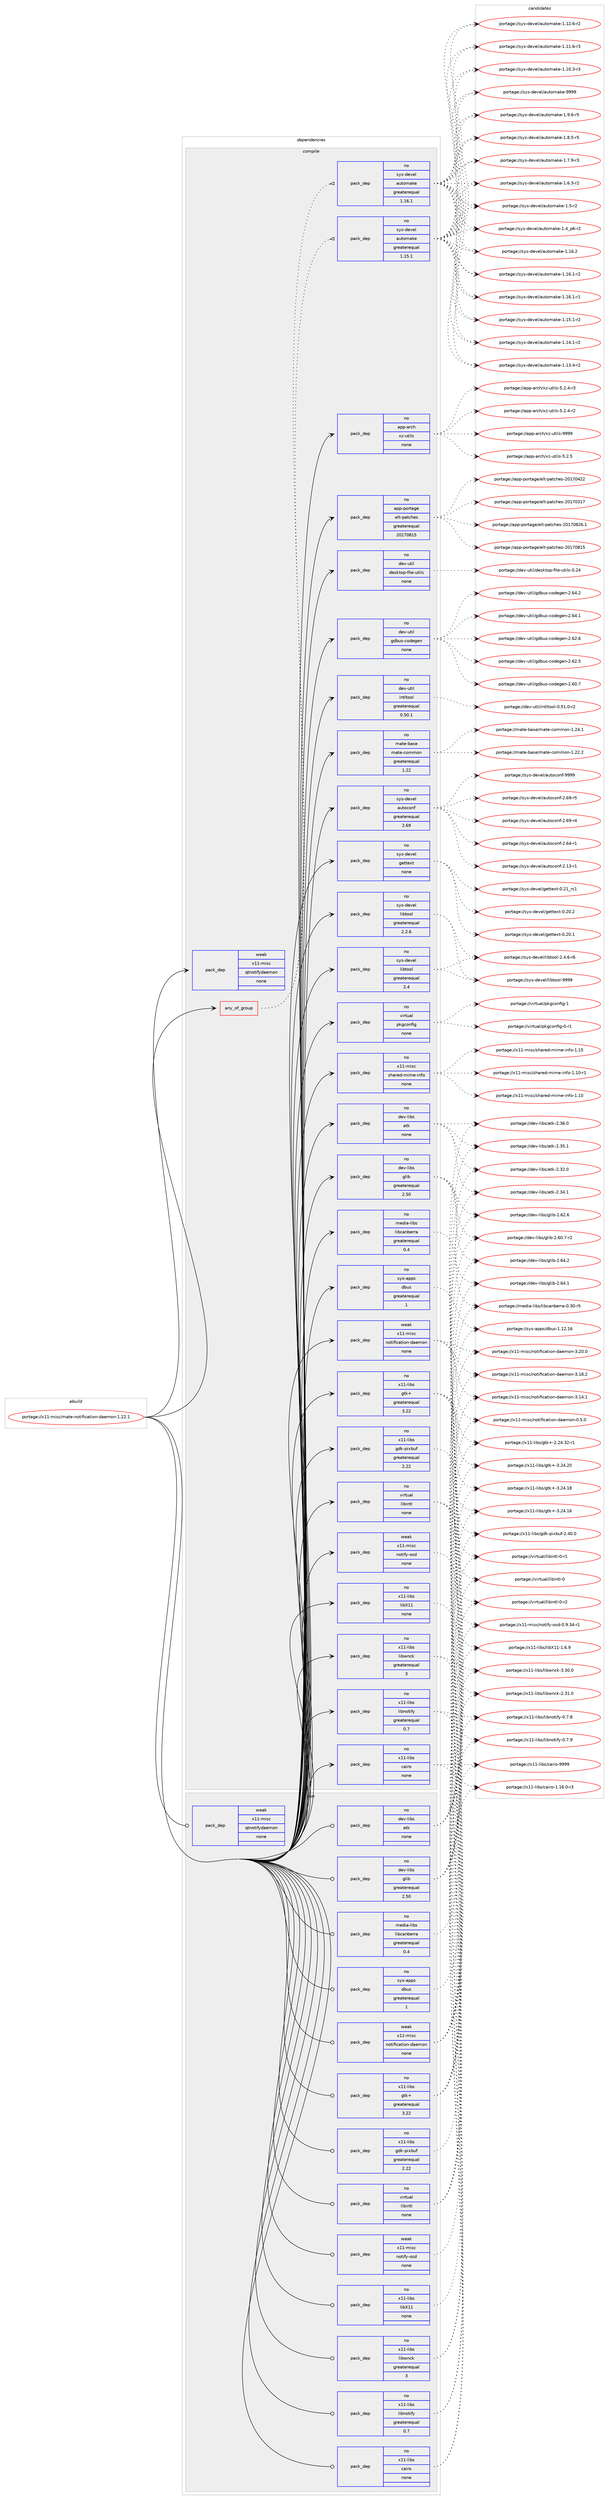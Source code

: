 digraph prolog {

# *************
# Graph options
# *************

newrank=true;
concentrate=true;
compound=true;
graph [rankdir=LR,fontname=Helvetica,fontsize=10,ranksep=1.5];#, ranksep=2.5, nodesep=0.2];
edge  [arrowhead=vee];
node  [fontname=Helvetica,fontsize=10];

# **********
# The ebuild
# **********

subgraph cluster_leftcol {
color=gray;
rank=same;
label=<<i>ebuild</i>>;
id [label="portage://x11-misc/mate-notification-daemon-1.22.1", color=red, width=4, href="../x11-misc/mate-notification-daemon-1.22.1.svg"];
}

# ****************
# The dependencies
# ****************

subgraph cluster_midcol {
color=gray;
label=<<i>dependencies</i>>;
subgraph cluster_compile {
fillcolor="#eeeeee";
style=filled;
label=<<i>compile</i>>;
subgraph any19 {
dependency2136 [label=<<TABLE BORDER="0" CELLBORDER="1" CELLSPACING="0" CELLPADDING="4"><TR><TD CELLPADDING="10">any_of_group</TD></TR></TABLE>>, shape=none, color=red];subgraph pack1878 {
dependency2137 [label=<<TABLE BORDER="0" CELLBORDER="1" CELLSPACING="0" CELLPADDING="4" WIDTH="220"><TR><TD ROWSPAN="6" CELLPADDING="30">pack_dep</TD></TR><TR><TD WIDTH="110">no</TD></TR><TR><TD>sys-devel</TD></TR><TR><TD>automake</TD></TR><TR><TD>greaterequal</TD></TR><TR><TD>1.16.1</TD></TR></TABLE>>, shape=none, color=blue];
}
dependency2136:e -> dependency2137:w [weight=20,style="dotted",arrowhead="oinv"];
subgraph pack1879 {
dependency2138 [label=<<TABLE BORDER="0" CELLBORDER="1" CELLSPACING="0" CELLPADDING="4" WIDTH="220"><TR><TD ROWSPAN="6" CELLPADDING="30">pack_dep</TD></TR><TR><TD WIDTH="110">no</TD></TR><TR><TD>sys-devel</TD></TR><TR><TD>automake</TD></TR><TR><TD>greaterequal</TD></TR><TR><TD>1.15.1</TD></TR></TABLE>>, shape=none, color=blue];
}
dependency2136:e -> dependency2138:w [weight=20,style="dotted",arrowhead="oinv"];
}
id:e -> dependency2136:w [weight=20,style="solid",arrowhead="vee"];
subgraph pack1880 {
dependency2139 [label=<<TABLE BORDER="0" CELLBORDER="1" CELLSPACING="0" CELLPADDING="4" WIDTH="220"><TR><TD ROWSPAN="6" CELLPADDING="30">pack_dep</TD></TR><TR><TD WIDTH="110">no</TD></TR><TR><TD>app-arch</TD></TR><TR><TD>xz-utils</TD></TR><TR><TD>none</TD></TR><TR><TD></TD></TR></TABLE>>, shape=none, color=blue];
}
id:e -> dependency2139:w [weight=20,style="solid",arrowhead="vee"];
subgraph pack1881 {
dependency2140 [label=<<TABLE BORDER="0" CELLBORDER="1" CELLSPACING="0" CELLPADDING="4" WIDTH="220"><TR><TD ROWSPAN="6" CELLPADDING="30">pack_dep</TD></TR><TR><TD WIDTH="110">no</TD></TR><TR><TD>app-portage</TD></TR><TR><TD>elt-patches</TD></TR><TR><TD>greaterequal</TD></TR><TR><TD>20170815</TD></TR></TABLE>>, shape=none, color=blue];
}
id:e -> dependency2140:w [weight=20,style="solid",arrowhead="vee"];
subgraph pack1882 {
dependency2141 [label=<<TABLE BORDER="0" CELLBORDER="1" CELLSPACING="0" CELLPADDING="4" WIDTH="220"><TR><TD ROWSPAN="6" CELLPADDING="30">pack_dep</TD></TR><TR><TD WIDTH="110">no</TD></TR><TR><TD>dev-libs</TD></TR><TR><TD>atk</TD></TR><TR><TD>none</TD></TR><TR><TD></TD></TR></TABLE>>, shape=none, color=blue];
}
id:e -> dependency2141:w [weight=20,style="solid",arrowhead="vee"];
subgraph pack1883 {
dependency2142 [label=<<TABLE BORDER="0" CELLBORDER="1" CELLSPACING="0" CELLPADDING="4" WIDTH="220"><TR><TD ROWSPAN="6" CELLPADDING="30">pack_dep</TD></TR><TR><TD WIDTH="110">no</TD></TR><TR><TD>dev-libs</TD></TR><TR><TD>glib</TD></TR><TR><TD>greaterequal</TD></TR><TR><TD>2.50</TD></TR></TABLE>>, shape=none, color=blue];
}
id:e -> dependency2142:w [weight=20,style="solid",arrowhead="vee"];
subgraph pack1884 {
dependency2143 [label=<<TABLE BORDER="0" CELLBORDER="1" CELLSPACING="0" CELLPADDING="4" WIDTH="220"><TR><TD ROWSPAN="6" CELLPADDING="30">pack_dep</TD></TR><TR><TD WIDTH="110">no</TD></TR><TR><TD>dev-util</TD></TR><TR><TD>desktop-file-utils</TD></TR><TR><TD>none</TD></TR><TR><TD></TD></TR></TABLE>>, shape=none, color=blue];
}
id:e -> dependency2143:w [weight=20,style="solid",arrowhead="vee"];
subgraph pack1885 {
dependency2144 [label=<<TABLE BORDER="0" CELLBORDER="1" CELLSPACING="0" CELLPADDING="4" WIDTH="220"><TR><TD ROWSPAN="6" CELLPADDING="30">pack_dep</TD></TR><TR><TD WIDTH="110">no</TD></TR><TR><TD>dev-util</TD></TR><TR><TD>gdbus-codegen</TD></TR><TR><TD>none</TD></TR><TR><TD></TD></TR></TABLE>>, shape=none, color=blue];
}
id:e -> dependency2144:w [weight=20,style="solid",arrowhead="vee"];
subgraph pack1886 {
dependency2145 [label=<<TABLE BORDER="0" CELLBORDER="1" CELLSPACING="0" CELLPADDING="4" WIDTH="220"><TR><TD ROWSPAN="6" CELLPADDING="30">pack_dep</TD></TR><TR><TD WIDTH="110">no</TD></TR><TR><TD>dev-util</TD></TR><TR><TD>intltool</TD></TR><TR><TD>greaterequal</TD></TR><TR><TD>0.50.1</TD></TR></TABLE>>, shape=none, color=blue];
}
id:e -> dependency2145:w [weight=20,style="solid",arrowhead="vee"];
subgraph pack1887 {
dependency2146 [label=<<TABLE BORDER="0" CELLBORDER="1" CELLSPACING="0" CELLPADDING="4" WIDTH="220"><TR><TD ROWSPAN="6" CELLPADDING="30">pack_dep</TD></TR><TR><TD WIDTH="110">no</TD></TR><TR><TD>mate-base</TD></TR><TR><TD>mate-common</TD></TR><TR><TD>greaterequal</TD></TR><TR><TD>1.22</TD></TR></TABLE>>, shape=none, color=blue];
}
id:e -> dependency2146:w [weight=20,style="solid",arrowhead="vee"];
subgraph pack1888 {
dependency2147 [label=<<TABLE BORDER="0" CELLBORDER="1" CELLSPACING="0" CELLPADDING="4" WIDTH="220"><TR><TD ROWSPAN="6" CELLPADDING="30">pack_dep</TD></TR><TR><TD WIDTH="110">no</TD></TR><TR><TD>media-libs</TD></TR><TR><TD>libcanberra</TD></TR><TR><TD>greaterequal</TD></TR><TR><TD>0.4</TD></TR></TABLE>>, shape=none, color=blue];
}
id:e -> dependency2147:w [weight=20,style="solid",arrowhead="vee"];
subgraph pack1889 {
dependency2148 [label=<<TABLE BORDER="0" CELLBORDER="1" CELLSPACING="0" CELLPADDING="4" WIDTH="220"><TR><TD ROWSPAN="6" CELLPADDING="30">pack_dep</TD></TR><TR><TD WIDTH="110">no</TD></TR><TR><TD>sys-apps</TD></TR><TR><TD>dbus</TD></TR><TR><TD>greaterequal</TD></TR><TR><TD>1</TD></TR></TABLE>>, shape=none, color=blue];
}
id:e -> dependency2148:w [weight=20,style="solid",arrowhead="vee"];
subgraph pack1890 {
dependency2149 [label=<<TABLE BORDER="0" CELLBORDER="1" CELLSPACING="0" CELLPADDING="4" WIDTH="220"><TR><TD ROWSPAN="6" CELLPADDING="30">pack_dep</TD></TR><TR><TD WIDTH="110">no</TD></TR><TR><TD>sys-devel</TD></TR><TR><TD>autoconf</TD></TR><TR><TD>greaterequal</TD></TR><TR><TD>2.69</TD></TR></TABLE>>, shape=none, color=blue];
}
id:e -> dependency2149:w [weight=20,style="solid",arrowhead="vee"];
subgraph pack1891 {
dependency2150 [label=<<TABLE BORDER="0" CELLBORDER="1" CELLSPACING="0" CELLPADDING="4" WIDTH="220"><TR><TD ROWSPAN="6" CELLPADDING="30">pack_dep</TD></TR><TR><TD WIDTH="110">no</TD></TR><TR><TD>sys-devel</TD></TR><TR><TD>gettext</TD></TR><TR><TD>none</TD></TR><TR><TD></TD></TR></TABLE>>, shape=none, color=blue];
}
id:e -> dependency2150:w [weight=20,style="solid",arrowhead="vee"];
subgraph pack1892 {
dependency2151 [label=<<TABLE BORDER="0" CELLBORDER="1" CELLSPACING="0" CELLPADDING="4" WIDTH="220"><TR><TD ROWSPAN="6" CELLPADDING="30">pack_dep</TD></TR><TR><TD WIDTH="110">no</TD></TR><TR><TD>sys-devel</TD></TR><TR><TD>libtool</TD></TR><TR><TD>greaterequal</TD></TR><TR><TD>2.2.6</TD></TR></TABLE>>, shape=none, color=blue];
}
id:e -> dependency2151:w [weight=20,style="solid",arrowhead="vee"];
subgraph pack1893 {
dependency2152 [label=<<TABLE BORDER="0" CELLBORDER="1" CELLSPACING="0" CELLPADDING="4" WIDTH="220"><TR><TD ROWSPAN="6" CELLPADDING="30">pack_dep</TD></TR><TR><TD WIDTH="110">no</TD></TR><TR><TD>sys-devel</TD></TR><TR><TD>libtool</TD></TR><TR><TD>greaterequal</TD></TR><TR><TD>2.4</TD></TR></TABLE>>, shape=none, color=blue];
}
id:e -> dependency2152:w [weight=20,style="solid",arrowhead="vee"];
subgraph pack1894 {
dependency2153 [label=<<TABLE BORDER="0" CELLBORDER="1" CELLSPACING="0" CELLPADDING="4" WIDTH="220"><TR><TD ROWSPAN="6" CELLPADDING="30">pack_dep</TD></TR><TR><TD WIDTH="110">no</TD></TR><TR><TD>virtual</TD></TR><TR><TD>libintl</TD></TR><TR><TD>none</TD></TR><TR><TD></TD></TR></TABLE>>, shape=none, color=blue];
}
id:e -> dependency2153:w [weight=20,style="solid",arrowhead="vee"];
subgraph pack1895 {
dependency2154 [label=<<TABLE BORDER="0" CELLBORDER="1" CELLSPACING="0" CELLPADDING="4" WIDTH="220"><TR><TD ROWSPAN="6" CELLPADDING="30">pack_dep</TD></TR><TR><TD WIDTH="110">no</TD></TR><TR><TD>virtual</TD></TR><TR><TD>pkgconfig</TD></TR><TR><TD>none</TD></TR><TR><TD></TD></TR></TABLE>>, shape=none, color=blue];
}
id:e -> dependency2154:w [weight=20,style="solid",arrowhead="vee"];
subgraph pack1896 {
dependency2155 [label=<<TABLE BORDER="0" CELLBORDER="1" CELLSPACING="0" CELLPADDING="4" WIDTH="220"><TR><TD ROWSPAN="6" CELLPADDING="30">pack_dep</TD></TR><TR><TD WIDTH="110">no</TD></TR><TR><TD>x11-libs</TD></TR><TR><TD>cairo</TD></TR><TR><TD>none</TD></TR><TR><TD></TD></TR></TABLE>>, shape=none, color=blue];
}
id:e -> dependency2155:w [weight=20,style="solid",arrowhead="vee"];
subgraph pack1897 {
dependency2156 [label=<<TABLE BORDER="0" CELLBORDER="1" CELLSPACING="0" CELLPADDING="4" WIDTH="220"><TR><TD ROWSPAN="6" CELLPADDING="30">pack_dep</TD></TR><TR><TD WIDTH="110">no</TD></TR><TR><TD>x11-libs</TD></TR><TR><TD>gdk-pixbuf</TD></TR><TR><TD>greaterequal</TD></TR><TR><TD>2.22</TD></TR></TABLE>>, shape=none, color=blue];
}
id:e -> dependency2156:w [weight=20,style="solid",arrowhead="vee"];
subgraph pack1898 {
dependency2157 [label=<<TABLE BORDER="0" CELLBORDER="1" CELLSPACING="0" CELLPADDING="4" WIDTH="220"><TR><TD ROWSPAN="6" CELLPADDING="30">pack_dep</TD></TR><TR><TD WIDTH="110">no</TD></TR><TR><TD>x11-libs</TD></TR><TR><TD>gtk+</TD></TR><TR><TD>greaterequal</TD></TR><TR><TD>3.22</TD></TR></TABLE>>, shape=none, color=blue];
}
id:e -> dependency2157:w [weight=20,style="solid",arrowhead="vee"];
subgraph pack1899 {
dependency2158 [label=<<TABLE BORDER="0" CELLBORDER="1" CELLSPACING="0" CELLPADDING="4" WIDTH="220"><TR><TD ROWSPAN="6" CELLPADDING="30">pack_dep</TD></TR><TR><TD WIDTH="110">no</TD></TR><TR><TD>x11-libs</TD></TR><TR><TD>libX11</TD></TR><TR><TD>none</TD></TR><TR><TD></TD></TR></TABLE>>, shape=none, color=blue];
}
id:e -> dependency2158:w [weight=20,style="solid",arrowhead="vee"];
subgraph pack1900 {
dependency2159 [label=<<TABLE BORDER="0" CELLBORDER="1" CELLSPACING="0" CELLPADDING="4" WIDTH="220"><TR><TD ROWSPAN="6" CELLPADDING="30">pack_dep</TD></TR><TR><TD WIDTH="110">no</TD></TR><TR><TD>x11-libs</TD></TR><TR><TD>libnotify</TD></TR><TR><TD>greaterequal</TD></TR><TR><TD>0.7</TD></TR></TABLE>>, shape=none, color=blue];
}
id:e -> dependency2159:w [weight=20,style="solid",arrowhead="vee"];
subgraph pack1901 {
dependency2160 [label=<<TABLE BORDER="0" CELLBORDER="1" CELLSPACING="0" CELLPADDING="4" WIDTH="220"><TR><TD ROWSPAN="6" CELLPADDING="30">pack_dep</TD></TR><TR><TD WIDTH="110">no</TD></TR><TR><TD>x11-libs</TD></TR><TR><TD>libwnck</TD></TR><TR><TD>greaterequal</TD></TR><TR><TD>3</TD></TR></TABLE>>, shape=none, color=blue];
}
id:e -> dependency2160:w [weight=20,style="solid",arrowhead="vee"];
subgraph pack1902 {
dependency2161 [label=<<TABLE BORDER="0" CELLBORDER="1" CELLSPACING="0" CELLPADDING="4" WIDTH="220"><TR><TD ROWSPAN="6" CELLPADDING="30">pack_dep</TD></TR><TR><TD WIDTH="110">no</TD></TR><TR><TD>x11-misc</TD></TR><TR><TD>shared-mime-info</TD></TR><TR><TD>none</TD></TR><TR><TD></TD></TR></TABLE>>, shape=none, color=blue];
}
id:e -> dependency2161:w [weight=20,style="solid",arrowhead="vee"];
subgraph pack1903 {
dependency2162 [label=<<TABLE BORDER="0" CELLBORDER="1" CELLSPACING="0" CELLPADDING="4" WIDTH="220"><TR><TD ROWSPAN="6" CELLPADDING="30">pack_dep</TD></TR><TR><TD WIDTH="110">weak</TD></TR><TR><TD>x11-misc</TD></TR><TR><TD>notification-daemon</TD></TR><TR><TD>none</TD></TR><TR><TD></TD></TR></TABLE>>, shape=none, color=blue];
}
id:e -> dependency2162:w [weight=20,style="solid",arrowhead="vee"];
subgraph pack1904 {
dependency2163 [label=<<TABLE BORDER="0" CELLBORDER="1" CELLSPACING="0" CELLPADDING="4" WIDTH="220"><TR><TD ROWSPAN="6" CELLPADDING="30">pack_dep</TD></TR><TR><TD WIDTH="110">weak</TD></TR><TR><TD>x11-misc</TD></TR><TR><TD>notify-osd</TD></TR><TR><TD>none</TD></TR><TR><TD></TD></TR></TABLE>>, shape=none, color=blue];
}
id:e -> dependency2163:w [weight=20,style="solid",arrowhead="vee"];
subgraph pack1905 {
dependency2164 [label=<<TABLE BORDER="0" CELLBORDER="1" CELLSPACING="0" CELLPADDING="4" WIDTH="220"><TR><TD ROWSPAN="6" CELLPADDING="30">pack_dep</TD></TR><TR><TD WIDTH="110">weak</TD></TR><TR><TD>x11-misc</TD></TR><TR><TD>qtnotifydaemon</TD></TR><TR><TD>none</TD></TR><TR><TD></TD></TR></TABLE>>, shape=none, color=blue];
}
id:e -> dependency2164:w [weight=20,style="solid",arrowhead="vee"];
}
subgraph cluster_compileandrun {
fillcolor="#eeeeee";
style=filled;
label=<<i>compile and run</i>>;
}
subgraph cluster_run {
fillcolor="#eeeeee";
style=filled;
label=<<i>run</i>>;
subgraph pack1906 {
dependency2165 [label=<<TABLE BORDER="0" CELLBORDER="1" CELLSPACING="0" CELLPADDING="4" WIDTH="220"><TR><TD ROWSPAN="6" CELLPADDING="30">pack_dep</TD></TR><TR><TD WIDTH="110">no</TD></TR><TR><TD>dev-libs</TD></TR><TR><TD>atk</TD></TR><TR><TD>none</TD></TR><TR><TD></TD></TR></TABLE>>, shape=none, color=blue];
}
id:e -> dependency2165:w [weight=20,style="solid",arrowhead="odot"];
subgraph pack1907 {
dependency2166 [label=<<TABLE BORDER="0" CELLBORDER="1" CELLSPACING="0" CELLPADDING="4" WIDTH="220"><TR><TD ROWSPAN="6" CELLPADDING="30">pack_dep</TD></TR><TR><TD WIDTH="110">no</TD></TR><TR><TD>dev-libs</TD></TR><TR><TD>glib</TD></TR><TR><TD>greaterequal</TD></TR><TR><TD>2.50</TD></TR></TABLE>>, shape=none, color=blue];
}
id:e -> dependency2166:w [weight=20,style="solid",arrowhead="odot"];
subgraph pack1908 {
dependency2167 [label=<<TABLE BORDER="0" CELLBORDER="1" CELLSPACING="0" CELLPADDING="4" WIDTH="220"><TR><TD ROWSPAN="6" CELLPADDING="30">pack_dep</TD></TR><TR><TD WIDTH="110">no</TD></TR><TR><TD>media-libs</TD></TR><TR><TD>libcanberra</TD></TR><TR><TD>greaterequal</TD></TR><TR><TD>0.4</TD></TR></TABLE>>, shape=none, color=blue];
}
id:e -> dependency2167:w [weight=20,style="solid",arrowhead="odot"];
subgraph pack1909 {
dependency2168 [label=<<TABLE BORDER="0" CELLBORDER="1" CELLSPACING="0" CELLPADDING="4" WIDTH="220"><TR><TD ROWSPAN="6" CELLPADDING="30">pack_dep</TD></TR><TR><TD WIDTH="110">no</TD></TR><TR><TD>sys-apps</TD></TR><TR><TD>dbus</TD></TR><TR><TD>greaterequal</TD></TR><TR><TD>1</TD></TR></TABLE>>, shape=none, color=blue];
}
id:e -> dependency2168:w [weight=20,style="solid",arrowhead="odot"];
subgraph pack1910 {
dependency2169 [label=<<TABLE BORDER="0" CELLBORDER="1" CELLSPACING="0" CELLPADDING="4" WIDTH="220"><TR><TD ROWSPAN="6" CELLPADDING="30">pack_dep</TD></TR><TR><TD WIDTH="110">no</TD></TR><TR><TD>virtual</TD></TR><TR><TD>libintl</TD></TR><TR><TD>none</TD></TR><TR><TD></TD></TR></TABLE>>, shape=none, color=blue];
}
id:e -> dependency2169:w [weight=20,style="solid",arrowhead="odot"];
subgraph pack1911 {
dependency2170 [label=<<TABLE BORDER="0" CELLBORDER="1" CELLSPACING="0" CELLPADDING="4" WIDTH="220"><TR><TD ROWSPAN="6" CELLPADDING="30">pack_dep</TD></TR><TR><TD WIDTH="110">no</TD></TR><TR><TD>x11-libs</TD></TR><TR><TD>cairo</TD></TR><TR><TD>none</TD></TR><TR><TD></TD></TR></TABLE>>, shape=none, color=blue];
}
id:e -> dependency2170:w [weight=20,style="solid",arrowhead="odot"];
subgraph pack1912 {
dependency2171 [label=<<TABLE BORDER="0" CELLBORDER="1" CELLSPACING="0" CELLPADDING="4" WIDTH="220"><TR><TD ROWSPAN="6" CELLPADDING="30">pack_dep</TD></TR><TR><TD WIDTH="110">no</TD></TR><TR><TD>x11-libs</TD></TR><TR><TD>gdk-pixbuf</TD></TR><TR><TD>greaterequal</TD></TR><TR><TD>2.22</TD></TR></TABLE>>, shape=none, color=blue];
}
id:e -> dependency2171:w [weight=20,style="solid",arrowhead="odot"];
subgraph pack1913 {
dependency2172 [label=<<TABLE BORDER="0" CELLBORDER="1" CELLSPACING="0" CELLPADDING="4" WIDTH="220"><TR><TD ROWSPAN="6" CELLPADDING="30">pack_dep</TD></TR><TR><TD WIDTH="110">no</TD></TR><TR><TD>x11-libs</TD></TR><TR><TD>gtk+</TD></TR><TR><TD>greaterequal</TD></TR><TR><TD>3.22</TD></TR></TABLE>>, shape=none, color=blue];
}
id:e -> dependency2172:w [weight=20,style="solid",arrowhead="odot"];
subgraph pack1914 {
dependency2173 [label=<<TABLE BORDER="0" CELLBORDER="1" CELLSPACING="0" CELLPADDING="4" WIDTH="220"><TR><TD ROWSPAN="6" CELLPADDING="30">pack_dep</TD></TR><TR><TD WIDTH="110">no</TD></TR><TR><TD>x11-libs</TD></TR><TR><TD>libX11</TD></TR><TR><TD>none</TD></TR><TR><TD></TD></TR></TABLE>>, shape=none, color=blue];
}
id:e -> dependency2173:w [weight=20,style="solid",arrowhead="odot"];
subgraph pack1915 {
dependency2174 [label=<<TABLE BORDER="0" CELLBORDER="1" CELLSPACING="0" CELLPADDING="4" WIDTH="220"><TR><TD ROWSPAN="6" CELLPADDING="30">pack_dep</TD></TR><TR><TD WIDTH="110">no</TD></TR><TR><TD>x11-libs</TD></TR><TR><TD>libnotify</TD></TR><TR><TD>greaterequal</TD></TR><TR><TD>0.7</TD></TR></TABLE>>, shape=none, color=blue];
}
id:e -> dependency2174:w [weight=20,style="solid",arrowhead="odot"];
subgraph pack1916 {
dependency2175 [label=<<TABLE BORDER="0" CELLBORDER="1" CELLSPACING="0" CELLPADDING="4" WIDTH="220"><TR><TD ROWSPAN="6" CELLPADDING="30">pack_dep</TD></TR><TR><TD WIDTH="110">no</TD></TR><TR><TD>x11-libs</TD></TR><TR><TD>libwnck</TD></TR><TR><TD>greaterequal</TD></TR><TR><TD>3</TD></TR></TABLE>>, shape=none, color=blue];
}
id:e -> dependency2175:w [weight=20,style="solid",arrowhead="odot"];
subgraph pack1917 {
dependency2176 [label=<<TABLE BORDER="0" CELLBORDER="1" CELLSPACING="0" CELLPADDING="4" WIDTH="220"><TR><TD ROWSPAN="6" CELLPADDING="30">pack_dep</TD></TR><TR><TD WIDTH="110">weak</TD></TR><TR><TD>x11-misc</TD></TR><TR><TD>notification-daemon</TD></TR><TR><TD>none</TD></TR><TR><TD></TD></TR></TABLE>>, shape=none, color=blue];
}
id:e -> dependency2176:w [weight=20,style="solid",arrowhead="odot"];
subgraph pack1918 {
dependency2177 [label=<<TABLE BORDER="0" CELLBORDER="1" CELLSPACING="0" CELLPADDING="4" WIDTH="220"><TR><TD ROWSPAN="6" CELLPADDING="30">pack_dep</TD></TR><TR><TD WIDTH="110">weak</TD></TR><TR><TD>x11-misc</TD></TR><TR><TD>notify-osd</TD></TR><TR><TD>none</TD></TR><TR><TD></TD></TR></TABLE>>, shape=none, color=blue];
}
id:e -> dependency2177:w [weight=20,style="solid",arrowhead="odot"];
subgraph pack1919 {
dependency2178 [label=<<TABLE BORDER="0" CELLBORDER="1" CELLSPACING="0" CELLPADDING="4" WIDTH="220"><TR><TD ROWSPAN="6" CELLPADDING="30">pack_dep</TD></TR><TR><TD WIDTH="110">weak</TD></TR><TR><TD>x11-misc</TD></TR><TR><TD>qtnotifydaemon</TD></TR><TR><TD>none</TD></TR><TR><TD></TD></TR></TABLE>>, shape=none, color=blue];
}
id:e -> dependency2178:w [weight=20,style="solid",arrowhead="odot"];
}
}

# **************
# The candidates
# **************

subgraph cluster_choices {
rank=same;
color=gray;
label=<<i>candidates</i>>;

subgraph choice1878 {
color=black;
nodesep=1;
choice115121115451001011181011084797117116111109971071014557575757 [label="portage://sys-devel/automake-9999", color=red, width=4,href="../sys-devel/automake-9999.svg"];
choice115121115451001011181011084797117116111109971071014549465746544511453 [label="portage://sys-devel/automake-1.9.6-r5", color=red, width=4,href="../sys-devel/automake-1.9.6-r5.svg"];
choice115121115451001011181011084797117116111109971071014549465646534511453 [label="portage://sys-devel/automake-1.8.5-r5", color=red, width=4,href="../sys-devel/automake-1.8.5-r5.svg"];
choice115121115451001011181011084797117116111109971071014549465546574511451 [label="portage://sys-devel/automake-1.7.9-r3", color=red, width=4,href="../sys-devel/automake-1.7.9-r3.svg"];
choice115121115451001011181011084797117116111109971071014549465446514511450 [label="portage://sys-devel/automake-1.6.3-r2", color=red, width=4,href="../sys-devel/automake-1.6.3-r2.svg"];
choice11512111545100101118101108479711711611110997107101454946534511450 [label="portage://sys-devel/automake-1.5-r2", color=red, width=4,href="../sys-devel/automake-1.5-r2.svg"];
choice115121115451001011181011084797117116111109971071014549465295112544511450 [label="portage://sys-devel/automake-1.4_p6-r2", color=red, width=4,href="../sys-devel/automake-1.4_p6-r2.svg"];
choice1151211154510010111810110847971171161111099710710145494649544650 [label="portage://sys-devel/automake-1.16.2", color=red, width=4,href="../sys-devel/automake-1.16.2.svg"];
choice11512111545100101118101108479711711611110997107101454946495446494511450 [label="portage://sys-devel/automake-1.16.1-r2", color=red, width=4,href="../sys-devel/automake-1.16.1-r2.svg"];
choice11512111545100101118101108479711711611110997107101454946495446494511449 [label="portage://sys-devel/automake-1.16.1-r1", color=red, width=4,href="../sys-devel/automake-1.16.1-r1.svg"];
choice11512111545100101118101108479711711611110997107101454946495346494511450 [label="portage://sys-devel/automake-1.15.1-r2", color=red, width=4,href="../sys-devel/automake-1.15.1-r2.svg"];
choice11512111545100101118101108479711711611110997107101454946495246494511450 [label="portage://sys-devel/automake-1.14.1-r2", color=red, width=4,href="../sys-devel/automake-1.14.1-r2.svg"];
choice11512111545100101118101108479711711611110997107101454946495146524511450 [label="portage://sys-devel/automake-1.13.4-r2", color=red, width=4,href="../sys-devel/automake-1.13.4-r2.svg"];
choice11512111545100101118101108479711711611110997107101454946495046544511450 [label="portage://sys-devel/automake-1.12.6-r2", color=red, width=4,href="../sys-devel/automake-1.12.6-r2.svg"];
choice11512111545100101118101108479711711611110997107101454946494946544511451 [label="portage://sys-devel/automake-1.11.6-r3", color=red, width=4,href="../sys-devel/automake-1.11.6-r3.svg"];
choice11512111545100101118101108479711711611110997107101454946494846514511451 [label="portage://sys-devel/automake-1.10.3-r3", color=red, width=4,href="../sys-devel/automake-1.10.3-r3.svg"];
dependency2137:e -> choice115121115451001011181011084797117116111109971071014557575757:w [style=dotted,weight="100"];
dependency2137:e -> choice115121115451001011181011084797117116111109971071014549465746544511453:w [style=dotted,weight="100"];
dependency2137:e -> choice115121115451001011181011084797117116111109971071014549465646534511453:w [style=dotted,weight="100"];
dependency2137:e -> choice115121115451001011181011084797117116111109971071014549465546574511451:w [style=dotted,weight="100"];
dependency2137:e -> choice115121115451001011181011084797117116111109971071014549465446514511450:w [style=dotted,weight="100"];
dependency2137:e -> choice11512111545100101118101108479711711611110997107101454946534511450:w [style=dotted,weight="100"];
dependency2137:e -> choice115121115451001011181011084797117116111109971071014549465295112544511450:w [style=dotted,weight="100"];
dependency2137:e -> choice1151211154510010111810110847971171161111099710710145494649544650:w [style=dotted,weight="100"];
dependency2137:e -> choice11512111545100101118101108479711711611110997107101454946495446494511450:w [style=dotted,weight="100"];
dependency2137:e -> choice11512111545100101118101108479711711611110997107101454946495446494511449:w [style=dotted,weight="100"];
dependency2137:e -> choice11512111545100101118101108479711711611110997107101454946495346494511450:w [style=dotted,weight="100"];
dependency2137:e -> choice11512111545100101118101108479711711611110997107101454946495246494511450:w [style=dotted,weight="100"];
dependency2137:e -> choice11512111545100101118101108479711711611110997107101454946495146524511450:w [style=dotted,weight="100"];
dependency2137:e -> choice11512111545100101118101108479711711611110997107101454946495046544511450:w [style=dotted,weight="100"];
dependency2137:e -> choice11512111545100101118101108479711711611110997107101454946494946544511451:w [style=dotted,weight="100"];
dependency2137:e -> choice11512111545100101118101108479711711611110997107101454946494846514511451:w [style=dotted,weight="100"];
}
subgraph choice1879 {
color=black;
nodesep=1;
choice115121115451001011181011084797117116111109971071014557575757 [label="portage://sys-devel/automake-9999", color=red, width=4,href="../sys-devel/automake-9999.svg"];
choice115121115451001011181011084797117116111109971071014549465746544511453 [label="portage://sys-devel/automake-1.9.6-r5", color=red, width=4,href="../sys-devel/automake-1.9.6-r5.svg"];
choice115121115451001011181011084797117116111109971071014549465646534511453 [label="portage://sys-devel/automake-1.8.5-r5", color=red, width=4,href="../sys-devel/automake-1.8.5-r5.svg"];
choice115121115451001011181011084797117116111109971071014549465546574511451 [label="portage://sys-devel/automake-1.7.9-r3", color=red, width=4,href="../sys-devel/automake-1.7.9-r3.svg"];
choice115121115451001011181011084797117116111109971071014549465446514511450 [label="portage://sys-devel/automake-1.6.3-r2", color=red, width=4,href="../sys-devel/automake-1.6.3-r2.svg"];
choice11512111545100101118101108479711711611110997107101454946534511450 [label="portage://sys-devel/automake-1.5-r2", color=red, width=4,href="../sys-devel/automake-1.5-r2.svg"];
choice115121115451001011181011084797117116111109971071014549465295112544511450 [label="portage://sys-devel/automake-1.4_p6-r2", color=red, width=4,href="../sys-devel/automake-1.4_p6-r2.svg"];
choice1151211154510010111810110847971171161111099710710145494649544650 [label="portage://sys-devel/automake-1.16.2", color=red, width=4,href="../sys-devel/automake-1.16.2.svg"];
choice11512111545100101118101108479711711611110997107101454946495446494511450 [label="portage://sys-devel/automake-1.16.1-r2", color=red, width=4,href="../sys-devel/automake-1.16.1-r2.svg"];
choice11512111545100101118101108479711711611110997107101454946495446494511449 [label="portage://sys-devel/automake-1.16.1-r1", color=red, width=4,href="../sys-devel/automake-1.16.1-r1.svg"];
choice11512111545100101118101108479711711611110997107101454946495346494511450 [label="portage://sys-devel/automake-1.15.1-r2", color=red, width=4,href="../sys-devel/automake-1.15.1-r2.svg"];
choice11512111545100101118101108479711711611110997107101454946495246494511450 [label="portage://sys-devel/automake-1.14.1-r2", color=red, width=4,href="../sys-devel/automake-1.14.1-r2.svg"];
choice11512111545100101118101108479711711611110997107101454946495146524511450 [label="portage://sys-devel/automake-1.13.4-r2", color=red, width=4,href="../sys-devel/automake-1.13.4-r2.svg"];
choice11512111545100101118101108479711711611110997107101454946495046544511450 [label="portage://sys-devel/automake-1.12.6-r2", color=red, width=4,href="../sys-devel/automake-1.12.6-r2.svg"];
choice11512111545100101118101108479711711611110997107101454946494946544511451 [label="portage://sys-devel/automake-1.11.6-r3", color=red, width=4,href="../sys-devel/automake-1.11.6-r3.svg"];
choice11512111545100101118101108479711711611110997107101454946494846514511451 [label="portage://sys-devel/automake-1.10.3-r3", color=red, width=4,href="../sys-devel/automake-1.10.3-r3.svg"];
dependency2138:e -> choice115121115451001011181011084797117116111109971071014557575757:w [style=dotted,weight="100"];
dependency2138:e -> choice115121115451001011181011084797117116111109971071014549465746544511453:w [style=dotted,weight="100"];
dependency2138:e -> choice115121115451001011181011084797117116111109971071014549465646534511453:w [style=dotted,weight="100"];
dependency2138:e -> choice115121115451001011181011084797117116111109971071014549465546574511451:w [style=dotted,weight="100"];
dependency2138:e -> choice115121115451001011181011084797117116111109971071014549465446514511450:w [style=dotted,weight="100"];
dependency2138:e -> choice11512111545100101118101108479711711611110997107101454946534511450:w [style=dotted,weight="100"];
dependency2138:e -> choice115121115451001011181011084797117116111109971071014549465295112544511450:w [style=dotted,weight="100"];
dependency2138:e -> choice1151211154510010111810110847971171161111099710710145494649544650:w [style=dotted,weight="100"];
dependency2138:e -> choice11512111545100101118101108479711711611110997107101454946495446494511450:w [style=dotted,weight="100"];
dependency2138:e -> choice11512111545100101118101108479711711611110997107101454946495446494511449:w [style=dotted,weight="100"];
dependency2138:e -> choice11512111545100101118101108479711711611110997107101454946495346494511450:w [style=dotted,weight="100"];
dependency2138:e -> choice11512111545100101118101108479711711611110997107101454946495246494511450:w [style=dotted,weight="100"];
dependency2138:e -> choice11512111545100101118101108479711711611110997107101454946495146524511450:w [style=dotted,weight="100"];
dependency2138:e -> choice11512111545100101118101108479711711611110997107101454946495046544511450:w [style=dotted,weight="100"];
dependency2138:e -> choice11512111545100101118101108479711711611110997107101454946494946544511451:w [style=dotted,weight="100"];
dependency2138:e -> choice11512111545100101118101108479711711611110997107101454946494846514511451:w [style=dotted,weight="100"];
}
subgraph choice1880 {
color=black;
nodesep=1;
choice9711211245971149910447120122451171161051081154557575757 [label="portage://app-arch/xz-utils-9999", color=red, width=4,href="../app-arch/xz-utils-9999.svg"];
choice971121124597114991044712012245117116105108115455346504653 [label="portage://app-arch/xz-utils-5.2.5", color=red, width=4,href="../app-arch/xz-utils-5.2.5.svg"];
choice9711211245971149910447120122451171161051081154553465046524511451 [label="portage://app-arch/xz-utils-5.2.4-r3", color=red, width=4,href="../app-arch/xz-utils-5.2.4-r3.svg"];
choice9711211245971149910447120122451171161051081154553465046524511450 [label="portage://app-arch/xz-utils-5.2.4-r2", color=red, width=4,href="../app-arch/xz-utils-5.2.4-r2.svg"];
dependency2139:e -> choice9711211245971149910447120122451171161051081154557575757:w [style=dotted,weight="100"];
dependency2139:e -> choice971121124597114991044712012245117116105108115455346504653:w [style=dotted,weight="100"];
dependency2139:e -> choice9711211245971149910447120122451171161051081154553465046524511451:w [style=dotted,weight="100"];
dependency2139:e -> choice9711211245971149910447120122451171161051081154553465046524511450:w [style=dotted,weight="100"];
}
subgraph choice1881 {
color=black;
nodesep=1;
choice971121124511211111411697103101471011081164511297116991041011154550484955485650544649 [label="portage://app-portage/elt-patches-20170826.1", color=red, width=4,href="../app-portage/elt-patches-20170826.1.svg"];
choice97112112451121111141169710310147101108116451129711699104101115455048495548564953 [label="portage://app-portage/elt-patches-20170815", color=red, width=4,href="../app-portage/elt-patches-20170815.svg"];
choice97112112451121111141169710310147101108116451129711699104101115455048495548525050 [label="portage://app-portage/elt-patches-20170422", color=red, width=4,href="../app-portage/elt-patches-20170422.svg"];
choice97112112451121111141169710310147101108116451129711699104101115455048495548514955 [label="portage://app-portage/elt-patches-20170317", color=red, width=4,href="../app-portage/elt-patches-20170317.svg"];
dependency2140:e -> choice971121124511211111411697103101471011081164511297116991041011154550484955485650544649:w [style=dotted,weight="100"];
dependency2140:e -> choice97112112451121111141169710310147101108116451129711699104101115455048495548564953:w [style=dotted,weight="100"];
dependency2140:e -> choice97112112451121111141169710310147101108116451129711699104101115455048495548525050:w [style=dotted,weight="100"];
dependency2140:e -> choice97112112451121111141169710310147101108116451129711699104101115455048495548514955:w [style=dotted,weight="100"];
}
subgraph choice1882 {
color=black;
nodesep=1;
choice1001011184510810598115479711610745504651544648 [label="portage://dev-libs/atk-2.36.0", color=red, width=4,href="../dev-libs/atk-2.36.0.svg"];
choice1001011184510810598115479711610745504651534649 [label="portage://dev-libs/atk-2.35.1", color=red, width=4,href="../dev-libs/atk-2.35.1.svg"];
choice1001011184510810598115479711610745504651524649 [label="portage://dev-libs/atk-2.34.1", color=red, width=4,href="../dev-libs/atk-2.34.1.svg"];
choice1001011184510810598115479711610745504651504648 [label="portage://dev-libs/atk-2.32.0", color=red, width=4,href="../dev-libs/atk-2.32.0.svg"];
dependency2141:e -> choice1001011184510810598115479711610745504651544648:w [style=dotted,weight="100"];
dependency2141:e -> choice1001011184510810598115479711610745504651534649:w [style=dotted,weight="100"];
dependency2141:e -> choice1001011184510810598115479711610745504651524649:w [style=dotted,weight="100"];
dependency2141:e -> choice1001011184510810598115479711610745504651504648:w [style=dotted,weight="100"];
}
subgraph choice1883 {
color=black;
nodesep=1;
choice1001011184510810598115471031081059845504654524650 [label="portage://dev-libs/glib-2.64.2", color=red, width=4,href="../dev-libs/glib-2.64.2.svg"];
choice1001011184510810598115471031081059845504654524649 [label="portage://dev-libs/glib-2.64.1", color=red, width=4,href="../dev-libs/glib-2.64.1.svg"];
choice1001011184510810598115471031081059845504654504654 [label="portage://dev-libs/glib-2.62.6", color=red, width=4,href="../dev-libs/glib-2.62.6.svg"];
choice10010111845108105981154710310810598455046544846554511450 [label="portage://dev-libs/glib-2.60.7-r2", color=red, width=4,href="../dev-libs/glib-2.60.7-r2.svg"];
dependency2142:e -> choice1001011184510810598115471031081059845504654524650:w [style=dotted,weight="100"];
dependency2142:e -> choice1001011184510810598115471031081059845504654524649:w [style=dotted,weight="100"];
dependency2142:e -> choice1001011184510810598115471031081059845504654504654:w [style=dotted,weight="100"];
dependency2142:e -> choice10010111845108105981154710310810598455046544846554511450:w [style=dotted,weight="100"];
}
subgraph choice1884 {
color=black;
nodesep=1;
choice100101118451171161051084710010111510711611111245102105108101451171161051081154548465052 [label="portage://dev-util/desktop-file-utils-0.24", color=red, width=4,href="../dev-util/desktop-file-utils-0.24.svg"];
dependency2143:e -> choice100101118451171161051084710010111510711611111245102105108101451171161051081154548465052:w [style=dotted,weight="100"];
}
subgraph choice1885 {
color=black;
nodesep=1;
choice100101118451171161051084710310098117115459911110010110310111045504654524650 [label="portage://dev-util/gdbus-codegen-2.64.2", color=red, width=4,href="../dev-util/gdbus-codegen-2.64.2.svg"];
choice100101118451171161051084710310098117115459911110010110310111045504654524649 [label="portage://dev-util/gdbus-codegen-2.64.1", color=red, width=4,href="../dev-util/gdbus-codegen-2.64.1.svg"];
choice100101118451171161051084710310098117115459911110010110310111045504654504654 [label="portage://dev-util/gdbus-codegen-2.62.6", color=red, width=4,href="../dev-util/gdbus-codegen-2.62.6.svg"];
choice100101118451171161051084710310098117115459911110010110310111045504654504653 [label="portage://dev-util/gdbus-codegen-2.62.5", color=red, width=4,href="../dev-util/gdbus-codegen-2.62.5.svg"];
choice100101118451171161051084710310098117115459911110010110310111045504654484655 [label="portage://dev-util/gdbus-codegen-2.60.7", color=red, width=4,href="../dev-util/gdbus-codegen-2.60.7.svg"];
dependency2144:e -> choice100101118451171161051084710310098117115459911110010110310111045504654524650:w [style=dotted,weight="100"];
dependency2144:e -> choice100101118451171161051084710310098117115459911110010110310111045504654524649:w [style=dotted,weight="100"];
dependency2144:e -> choice100101118451171161051084710310098117115459911110010110310111045504654504654:w [style=dotted,weight="100"];
dependency2144:e -> choice100101118451171161051084710310098117115459911110010110310111045504654504653:w [style=dotted,weight="100"];
dependency2144:e -> choice100101118451171161051084710310098117115459911110010110310111045504654484655:w [style=dotted,weight="100"];
}
subgraph choice1886 {
color=black;
nodesep=1;
choice1001011184511711610510847105110116108116111111108454846534946484511450 [label="portage://dev-util/intltool-0.51.0-r2", color=red, width=4,href="../dev-util/intltool-0.51.0-r2.svg"];
dependency2145:e -> choice1001011184511711610510847105110116108116111111108454846534946484511450:w [style=dotted,weight="100"];
}
subgraph choice1887 {
color=black;
nodesep=1;
choice109971161014598971151014710997116101459911110910911111045494650524649 [label="portage://mate-base/mate-common-1.24.1", color=red, width=4,href="../mate-base/mate-common-1.24.1.svg"];
choice109971161014598971151014710997116101459911110910911111045494650504650 [label="portage://mate-base/mate-common-1.22.2", color=red, width=4,href="../mate-base/mate-common-1.22.2.svg"];
dependency2146:e -> choice109971161014598971151014710997116101459911110910911111045494650524649:w [style=dotted,weight="100"];
dependency2146:e -> choice109971161014598971151014710997116101459911110910911111045494650504650:w [style=dotted,weight="100"];
}
subgraph choice1888 {
color=black;
nodesep=1;
choice10910110010597451081059811547108105989997110981011141149745484651484511453 [label="portage://media-libs/libcanberra-0.30-r5", color=red, width=4,href="../media-libs/libcanberra-0.30-r5.svg"];
dependency2147:e -> choice10910110010597451081059811547108105989997110981011141149745484651484511453:w [style=dotted,weight="100"];
}
subgraph choice1889 {
color=black;
nodesep=1;
choice115121115459711211211547100981171154549464950464954 [label="portage://sys-apps/dbus-1.12.16", color=red, width=4,href="../sys-apps/dbus-1.12.16.svg"];
dependency2148:e -> choice115121115459711211211547100981171154549464950464954:w [style=dotted,weight="100"];
}
subgraph choice1890 {
color=black;
nodesep=1;
choice115121115451001011181011084797117116111991111101024557575757 [label="portage://sys-devel/autoconf-9999", color=red, width=4,href="../sys-devel/autoconf-9999.svg"];
choice1151211154510010111810110847971171161119911111010245504654574511453 [label="portage://sys-devel/autoconf-2.69-r5", color=red, width=4,href="../sys-devel/autoconf-2.69-r5.svg"];
choice1151211154510010111810110847971171161119911111010245504654574511452 [label="portage://sys-devel/autoconf-2.69-r4", color=red, width=4,href="../sys-devel/autoconf-2.69-r4.svg"];
choice1151211154510010111810110847971171161119911111010245504654524511449 [label="portage://sys-devel/autoconf-2.64-r1", color=red, width=4,href="../sys-devel/autoconf-2.64-r1.svg"];
choice1151211154510010111810110847971171161119911111010245504649514511449 [label="portage://sys-devel/autoconf-2.13-r1", color=red, width=4,href="../sys-devel/autoconf-2.13-r1.svg"];
dependency2149:e -> choice115121115451001011181011084797117116111991111101024557575757:w [style=dotted,weight="100"];
dependency2149:e -> choice1151211154510010111810110847971171161119911111010245504654574511453:w [style=dotted,weight="100"];
dependency2149:e -> choice1151211154510010111810110847971171161119911111010245504654574511452:w [style=dotted,weight="100"];
dependency2149:e -> choice1151211154510010111810110847971171161119911111010245504654524511449:w [style=dotted,weight="100"];
dependency2149:e -> choice1151211154510010111810110847971171161119911111010245504649514511449:w [style=dotted,weight="100"];
}
subgraph choice1891 {
color=black;
nodesep=1;
choice11512111545100101118101108471031011161161011201164548465049951149949 [label="portage://sys-devel/gettext-0.21_rc1", color=red, width=4,href="../sys-devel/gettext-0.21_rc1.svg"];
choice115121115451001011181011084710310111611610112011645484650484650 [label="portage://sys-devel/gettext-0.20.2", color=red, width=4,href="../sys-devel/gettext-0.20.2.svg"];
choice115121115451001011181011084710310111611610112011645484650484649 [label="portage://sys-devel/gettext-0.20.1", color=red, width=4,href="../sys-devel/gettext-0.20.1.svg"];
dependency2150:e -> choice11512111545100101118101108471031011161161011201164548465049951149949:w [style=dotted,weight="100"];
dependency2150:e -> choice115121115451001011181011084710310111611610112011645484650484650:w [style=dotted,weight="100"];
dependency2150:e -> choice115121115451001011181011084710310111611610112011645484650484649:w [style=dotted,weight="100"];
}
subgraph choice1892 {
color=black;
nodesep=1;
choice1151211154510010111810110847108105981161111111084557575757 [label="portage://sys-devel/libtool-9999", color=red, width=4,href="../sys-devel/libtool-9999.svg"];
choice1151211154510010111810110847108105981161111111084550465246544511454 [label="portage://sys-devel/libtool-2.4.6-r6", color=red, width=4,href="../sys-devel/libtool-2.4.6-r6.svg"];
dependency2151:e -> choice1151211154510010111810110847108105981161111111084557575757:w [style=dotted,weight="100"];
dependency2151:e -> choice1151211154510010111810110847108105981161111111084550465246544511454:w [style=dotted,weight="100"];
}
subgraph choice1893 {
color=black;
nodesep=1;
choice1151211154510010111810110847108105981161111111084557575757 [label="portage://sys-devel/libtool-9999", color=red, width=4,href="../sys-devel/libtool-9999.svg"];
choice1151211154510010111810110847108105981161111111084550465246544511454 [label="portage://sys-devel/libtool-2.4.6-r6", color=red, width=4,href="../sys-devel/libtool-2.4.6-r6.svg"];
dependency2152:e -> choice1151211154510010111810110847108105981161111111084557575757:w [style=dotted,weight="100"];
dependency2152:e -> choice1151211154510010111810110847108105981161111111084550465246544511454:w [style=dotted,weight="100"];
}
subgraph choice1894 {
color=black;
nodesep=1;
choice11810511411611797108471081059810511011610845484511450 [label="portage://virtual/libintl-0-r2", color=red, width=4,href="../virtual/libintl-0-r2.svg"];
choice11810511411611797108471081059810511011610845484511449 [label="portage://virtual/libintl-0-r1", color=red, width=4,href="../virtual/libintl-0-r1.svg"];
choice1181051141161179710847108105981051101161084548 [label="portage://virtual/libintl-0", color=red, width=4,href="../virtual/libintl-0.svg"];
dependency2153:e -> choice11810511411611797108471081059810511011610845484511450:w [style=dotted,weight="100"];
dependency2153:e -> choice11810511411611797108471081059810511011610845484511449:w [style=dotted,weight="100"];
dependency2153:e -> choice1181051141161179710847108105981051101161084548:w [style=dotted,weight="100"];
}
subgraph choice1895 {
color=black;
nodesep=1;
choice1181051141161179710847112107103991111101021051034549 [label="portage://virtual/pkgconfig-1", color=red, width=4,href="../virtual/pkgconfig-1.svg"];
choice11810511411611797108471121071039911111010210510345484511449 [label="portage://virtual/pkgconfig-0-r1", color=red, width=4,href="../virtual/pkgconfig-0-r1.svg"];
dependency2154:e -> choice1181051141161179710847112107103991111101021051034549:w [style=dotted,weight="100"];
dependency2154:e -> choice11810511411611797108471121071039911111010210510345484511449:w [style=dotted,weight="100"];
}
subgraph choice1896 {
color=black;
nodesep=1;
choice120494945108105981154799971051141114557575757 [label="portage://x11-libs/cairo-9999", color=red, width=4,href="../x11-libs/cairo-9999.svg"];
choice12049494510810598115479997105114111454946495446484511451 [label="portage://x11-libs/cairo-1.16.0-r3", color=red, width=4,href="../x11-libs/cairo-1.16.0-r3.svg"];
dependency2155:e -> choice120494945108105981154799971051141114557575757:w [style=dotted,weight="100"];
dependency2155:e -> choice12049494510810598115479997105114111454946495446484511451:w [style=dotted,weight="100"];
}
subgraph choice1897 {
color=black;
nodesep=1;
choice1204949451081059811547103100107451121051209811710245504652484648 [label="portage://x11-libs/gdk-pixbuf-2.40.0", color=red, width=4,href="../x11-libs/gdk-pixbuf-2.40.0.svg"];
dependency2156:e -> choice1204949451081059811547103100107451121051209811710245504652484648:w [style=dotted,weight="100"];
}
subgraph choice1898 {
color=black;
nodesep=1;
choice1204949451081059811547103116107434551465052465048 [label="portage://x11-libs/gtk+-3.24.20", color=red, width=4,href="../x11-libs/gtk+-3.24.20.svg"];
choice1204949451081059811547103116107434551465052464956 [label="portage://x11-libs/gtk+-3.24.18", color=red, width=4,href="../x11-libs/gtk+-3.24.18.svg"];
choice1204949451081059811547103116107434551465052464954 [label="portage://x11-libs/gtk+-3.24.16", color=red, width=4,href="../x11-libs/gtk+-3.24.16.svg"];
choice12049494510810598115471031161074345504650524651504511449 [label="portage://x11-libs/gtk+-2.24.32-r1", color=red, width=4,href="../x11-libs/gtk+-2.24.32-r1.svg"];
dependency2157:e -> choice1204949451081059811547103116107434551465052465048:w [style=dotted,weight="100"];
dependency2157:e -> choice1204949451081059811547103116107434551465052464956:w [style=dotted,weight="100"];
dependency2157:e -> choice1204949451081059811547103116107434551465052464954:w [style=dotted,weight="100"];
dependency2157:e -> choice12049494510810598115471031161074345504650524651504511449:w [style=dotted,weight="100"];
}
subgraph choice1899 {
color=black;
nodesep=1;
choice120494945108105981154710810598884949454946544657 [label="portage://x11-libs/libX11-1.6.9", color=red, width=4,href="../x11-libs/libX11-1.6.9.svg"];
dependency2158:e -> choice120494945108105981154710810598884949454946544657:w [style=dotted,weight="100"];
}
subgraph choice1900 {
color=black;
nodesep=1;
choice120494945108105981154710810598110111116105102121454846554657 [label="portage://x11-libs/libnotify-0.7.9", color=red, width=4,href="../x11-libs/libnotify-0.7.9.svg"];
choice120494945108105981154710810598110111116105102121454846554656 [label="portage://x11-libs/libnotify-0.7.8", color=red, width=4,href="../x11-libs/libnotify-0.7.8.svg"];
dependency2159:e -> choice120494945108105981154710810598110111116105102121454846554657:w [style=dotted,weight="100"];
dependency2159:e -> choice120494945108105981154710810598110111116105102121454846554656:w [style=dotted,weight="100"];
}
subgraph choice1901 {
color=black;
nodesep=1;
choice1204949451081059811547108105981191109910745514651484648 [label="portage://x11-libs/libwnck-3.30.0", color=red, width=4,href="../x11-libs/libwnck-3.30.0.svg"];
choice1204949451081059811547108105981191109910745504651494648 [label="portage://x11-libs/libwnck-2.31.0", color=red, width=4,href="../x11-libs/libwnck-2.31.0.svg"];
dependency2160:e -> choice1204949451081059811547108105981191109910745514651484648:w [style=dotted,weight="100"];
dependency2160:e -> choice1204949451081059811547108105981191109910745504651494648:w [style=dotted,weight="100"];
}
subgraph choice1902 {
color=black;
nodesep=1;
choice12049494510910511599471151049711410110045109105109101451051101021114549464953 [label="portage://x11-misc/shared-mime-info-1.15", color=red, width=4,href="../x11-misc/shared-mime-info-1.15.svg"];
choice120494945109105115994711510497114101100451091051091014510511010211145494649484511449 [label="portage://x11-misc/shared-mime-info-1.10-r1", color=red, width=4,href="../x11-misc/shared-mime-info-1.10-r1.svg"];
choice12049494510910511599471151049711410110045109105109101451051101021114549464948 [label="portage://x11-misc/shared-mime-info-1.10", color=red, width=4,href="../x11-misc/shared-mime-info-1.10.svg"];
dependency2161:e -> choice12049494510910511599471151049711410110045109105109101451051101021114549464953:w [style=dotted,weight="100"];
dependency2161:e -> choice120494945109105115994711510497114101100451091051091014510511010211145494649484511449:w [style=dotted,weight="100"];
dependency2161:e -> choice12049494510910511599471151049711410110045109105109101451051101021114549464948:w [style=dotted,weight="100"];
}
subgraph choice1903 {
color=black;
nodesep=1;
choice12049494510910511599471101111161051021059997116105111110451009710110911111045514650484648 [label="portage://x11-misc/notification-daemon-3.20.0", color=red, width=4,href="../x11-misc/notification-daemon-3.20.0.svg"];
choice12049494510910511599471101111161051021059997116105111110451009710110911111045514649564650 [label="portage://x11-misc/notification-daemon-3.18.2", color=red, width=4,href="../x11-misc/notification-daemon-3.18.2.svg"];
choice12049494510910511599471101111161051021059997116105111110451009710110911111045514649524649 [label="portage://x11-misc/notification-daemon-3.14.1", color=red, width=4,href="../x11-misc/notification-daemon-3.14.1.svg"];
choice120494945109105115994711011111610510210599971161051111104510097101109111110454846534648 [label="portage://x11-misc/notification-daemon-0.5.0", color=red, width=4,href="../x11-misc/notification-daemon-0.5.0.svg"];
dependency2162:e -> choice12049494510910511599471101111161051021059997116105111110451009710110911111045514650484648:w [style=dotted,weight="100"];
dependency2162:e -> choice12049494510910511599471101111161051021059997116105111110451009710110911111045514649564650:w [style=dotted,weight="100"];
dependency2162:e -> choice12049494510910511599471101111161051021059997116105111110451009710110911111045514649524649:w [style=dotted,weight="100"];
dependency2162:e -> choice120494945109105115994711011111610510210599971161051111104510097101109111110454846534648:w [style=dotted,weight="100"];
}
subgraph choice1904 {
color=black;
nodesep=1;
choice120494945109105115994711011111610510212145111115100454846574651524511449 [label="portage://x11-misc/notify-osd-0.9.34-r1", color=red, width=4,href="../x11-misc/notify-osd-0.9.34-r1.svg"];
dependency2163:e -> choice120494945109105115994711011111610510212145111115100454846574651524511449:w [style=dotted,weight="100"];
}
subgraph choice1905 {
color=black;
nodesep=1;
}
subgraph choice1906 {
color=black;
nodesep=1;
choice1001011184510810598115479711610745504651544648 [label="portage://dev-libs/atk-2.36.0", color=red, width=4,href="../dev-libs/atk-2.36.0.svg"];
choice1001011184510810598115479711610745504651534649 [label="portage://dev-libs/atk-2.35.1", color=red, width=4,href="../dev-libs/atk-2.35.1.svg"];
choice1001011184510810598115479711610745504651524649 [label="portage://dev-libs/atk-2.34.1", color=red, width=4,href="../dev-libs/atk-2.34.1.svg"];
choice1001011184510810598115479711610745504651504648 [label="portage://dev-libs/atk-2.32.0", color=red, width=4,href="../dev-libs/atk-2.32.0.svg"];
dependency2165:e -> choice1001011184510810598115479711610745504651544648:w [style=dotted,weight="100"];
dependency2165:e -> choice1001011184510810598115479711610745504651534649:w [style=dotted,weight="100"];
dependency2165:e -> choice1001011184510810598115479711610745504651524649:w [style=dotted,weight="100"];
dependency2165:e -> choice1001011184510810598115479711610745504651504648:w [style=dotted,weight="100"];
}
subgraph choice1907 {
color=black;
nodesep=1;
choice1001011184510810598115471031081059845504654524650 [label="portage://dev-libs/glib-2.64.2", color=red, width=4,href="../dev-libs/glib-2.64.2.svg"];
choice1001011184510810598115471031081059845504654524649 [label="portage://dev-libs/glib-2.64.1", color=red, width=4,href="../dev-libs/glib-2.64.1.svg"];
choice1001011184510810598115471031081059845504654504654 [label="portage://dev-libs/glib-2.62.6", color=red, width=4,href="../dev-libs/glib-2.62.6.svg"];
choice10010111845108105981154710310810598455046544846554511450 [label="portage://dev-libs/glib-2.60.7-r2", color=red, width=4,href="../dev-libs/glib-2.60.7-r2.svg"];
dependency2166:e -> choice1001011184510810598115471031081059845504654524650:w [style=dotted,weight="100"];
dependency2166:e -> choice1001011184510810598115471031081059845504654524649:w [style=dotted,weight="100"];
dependency2166:e -> choice1001011184510810598115471031081059845504654504654:w [style=dotted,weight="100"];
dependency2166:e -> choice10010111845108105981154710310810598455046544846554511450:w [style=dotted,weight="100"];
}
subgraph choice1908 {
color=black;
nodesep=1;
choice10910110010597451081059811547108105989997110981011141149745484651484511453 [label="portage://media-libs/libcanberra-0.30-r5", color=red, width=4,href="../media-libs/libcanberra-0.30-r5.svg"];
dependency2167:e -> choice10910110010597451081059811547108105989997110981011141149745484651484511453:w [style=dotted,weight="100"];
}
subgraph choice1909 {
color=black;
nodesep=1;
choice115121115459711211211547100981171154549464950464954 [label="portage://sys-apps/dbus-1.12.16", color=red, width=4,href="../sys-apps/dbus-1.12.16.svg"];
dependency2168:e -> choice115121115459711211211547100981171154549464950464954:w [style=dotted,weight="100"];
}
subgraph choice1910 {
color=black;
nodesep=1;
choice11810511411611797108471081059810511011610845484511450 [label="portage://virtual/libintl-0-r2", color=red, width=4,href="../virtual/libintl-0-r2.svg"];
choice11810511411611797108471081059810511011610845484511449 [label="portage://virtual/libintl-0-r1", color=red, width=4,href="../virtual/libintl-0-r1.svg"];
choice1181051141161179710847108105981051101161084548 [label="portage://virtual/libintl-0", color=red, width=4,href="../virtual/libintl-0.svg"];
dependency2169:e -> choice11810511411611797108471081059810511011610845484511450:w [style=dotted,weight="100"];
dependency2169:e -> choice11810511411611797108471081059810511011610845484511449:w [style=dotted,weight="100"];
dependency2169:e -> choice1181051141161179710847108105981051101161084548:w [style=dotted,weight="100"];
}
subgraph choice1911 {
color=black;
nodesep=1;
choice120494945108105981154799971051141114557575757 [label="portage://x11-libs/cairo-9999", color=red, width=4,href="../x11-libs/cairo-9999.svg"];
choice12049494510810598115479997105114111454946495446484511451 [label="portage://x11-libs/cairo-1.16.0-r3", color=red, width=4,href="../x11-libs/cairo-1.16.0-r3.svg"];
dependency2170:e -> choice120494945108105981154799971051141114557575757:w [style=dotted,weight="100"];
dependency2170:e -> choice12049494510810598115479997105114111454946495446484511451:w [style=dotted,weight="100"];
}
subgraph choice1912 {
color=black;
nodesep=1;
choice1204949451081059811547103100107451121051209811710245504652484648 [label="portage://x11-libs/gdk-pixbuf-2.40.0", color=red, width=4,href="../x11-libs/gdk-pixbuf-2.40.0.svg"];
dependency2171:e -> choice1204949451081059811547103100107451121051209811710245504652484648:w [style=dotted,weight="100"];
}
subgraph choice1913 {
color=black;
nodesep=1;
choice1204949451081059811547103116107434551465052465048 [label="portage://x11-libs/gtk+-3.24.20", color=red, width=4,href="../x11-libs/gtk+-3.24.20.svg"];
choice1204949451081059811547103116107434551465052464956 [label="portage://x11-libs/gtk+-3.24.18", color=red, width=4,href="../x11-libs/gtk+-3.24.18.svg"];
choice1204949451081059811547103116107434551465052464954 [label="portage://x11-libs/gtk+-3.24.16", color=red, width=4,href="../x11-libs/gtk+-3.24.16.svg"];
choice12049494510810598115471031161074345504650524651504511449 [label="portage://x11-libs/gtk+-2.24.32-r1", color=red, width=4,href="../x11-libs/gtk+-2.24.32-r1.svg"];
dependency2172:e -> choice1204949451081059811547103116107434551465052465048:w [style=dotted,weight="100"];
dependency2172:e -> choice1204949451081059811547103116107434551465052464956:w [style=dotted,weight="100"];
dependency2172:e -> choice1204949451081059811547103116107434551465052464954:w [style=dotted,weight="100"];
dependency2172:e -> choice12049494510810598115471031161074345504650524651504511449:w [style=dotted,weight="100"];
}
subgraph choice1914 {
color=black;
nodesep=1;
choice120494945108105981154710810598884949454946544657 [label="portage://x11-libs/libX11-1.6.9", color=red, width=4,href="../x11-libs/libX11-1.6.9.svg"];
dependency2173:e -> choice120494945108105981154710810598884949454946544657:w [style=dotted,weight="100"];
}
subgraph choice1915 {
color=black;
nodesep=1;
choice120494945108105981154710810598110111116105102121454846554657 [label="portage://x11-libs/libnotify-0.7.9", color=red, width=4,href="../x11-libs/libnotify-0.7.9.svg"];
choice120494945108105981154710810598110111116105102121454846554656 [label="portage://x11-libs/libnotify-0.7.8", color=red, width=4,href="../x11-libs/libnotify-0.7.8.svg"];
dependency2174:e -> choice120494945108105981154710810598110111116105102121454846554657:w [style=dotted,weight="100"];
dependency2174:e -> choice120494945108105981154710810598110111116105102121454846554656:w [style=dotted,weight="100"];
}
subgraph choice1916 {
color=black;
nodesep=1;
choice1204949451081059811547108105981191109910745514651484648 [label="portage://x11-libs/libwnck-3.30.0", color=red, width=4,href="../x11-libs/libwnck-3.30.0.svg"];
choice1204949451081059811547108105981191109910745504651494648 [label="portage://x11-libs/libwnck-2.31.0", color=red, width=4,href="../x11-libs/libwnck-2.31.0.svg"];
dependency2175:e -> choice1204949451081059811547108105981191109910745514651484648:w [style=dotted,weight="100"];
dependency2175:e -> choice1204949451081059811547108105981191109910745504651494648:w [style=dotted,weight="100"];
}
subgraph choice1917 {
color=black;
nodesep=1;
choice12049494510910511599471101111161051021059997116105111110451009710110911111045514650484648 [label="portage://x11-misc/notification-daemon-3.20.0", color=red, width=4,href="../x11-misc/notification-daemon-3.20.0.svg"];
choice12049494510910511599471101111161051021059997116105111110451009710110911111045514649564650 [label="portage://x11-misc/notification-daemon-3.18.2", color=red, width=4,href="../x11-misc/notification-daemon-3.18.2.svg"];
choice12049494510910511599471101111161051021059997116105111110451009710110911111045514649524649 [label="portage://x11-misc/notification-daemon-3.14.1", color=red, width=4,href="../x11-misc/notification-daemon-3.14.1.svg"];
choice120494945109105115994711011111610510210599971161051111104510097101109111110454846534648 [label="portage://x11-misc/notification-daemon-0.5.0", color=red, width=4,href="../x11-misc/notification-daemon-0.5.0.svg"];
dependency2176:e -> choice12049494510910511599471101111161051021059997116105111110451009710110911111045514650484648:w [style=dotted,weight="100"];
dependency2176:e -> choice12049494510910511599471101111161051021059997116105111110451009710110911111045514649564650:w [style=dotted,weight="100"];
dependency2176:e -> choice12049494510910511599471101111161051021059997116105111110451009710110911111045514649524649:w [style=dotted,weight="100"];
dependency2176:e -> choice120494945109105115994711011111610510210599971161051111104510097101109111110454846534648:w [style=dotted,weight="100"];
}
subgraph choice1918 {
color=black;
nodesep=1;
choice120494945109105115994711011111610510212145111115100454846574651524511449 [label="portage://x11-misc/notify-osd-0.9.34-r1", color=red, width=4,href="../x11-misc/notify-osd-0.9.34-r1.svg"];
dependency2177:e -> choice120494945109105115994711011111610510212145111115100454846574651524511449:w [style=dotted,weight="100"];
}
subgraph choice1919 {
color=black;
nodesep=1;
}
}

}
